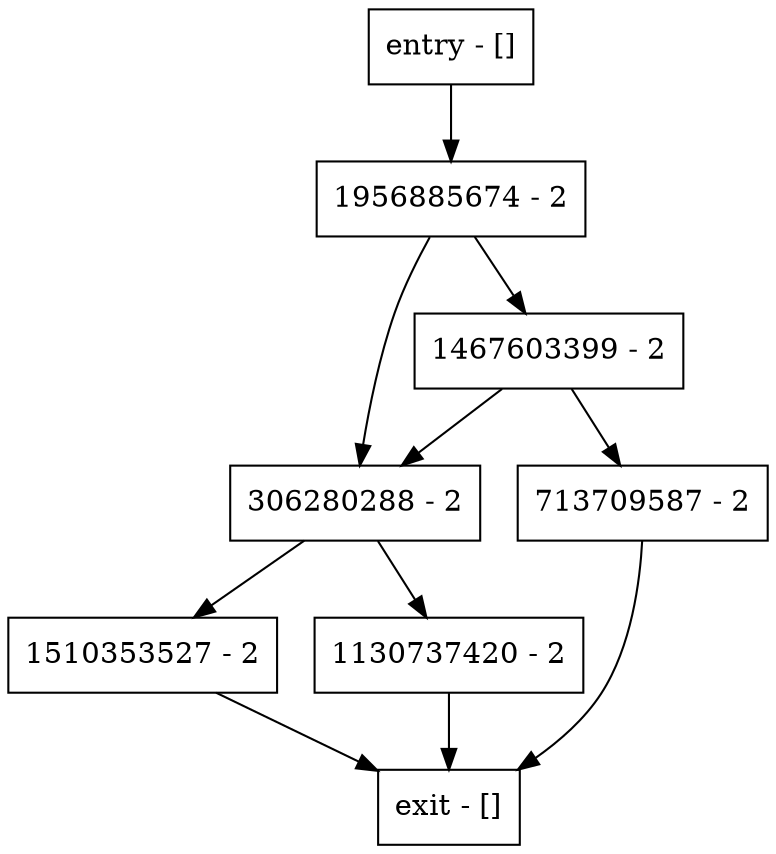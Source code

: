 digraph enqueueWrite {
node [shape=record];
1956885674 [label="1956885674 - 2"];
entry [label="entry - []"];
exit [label="exit - []"];
1467603399 [label="1467603399 - 2"];
1510353527 [label="1510353527 - 2"];
1130737420 [label="1130737420 - 2"];
306280288 [label="306280288 - 2"];
713709587 [label="713709587 - 2"];
entry;
exit;
1956885674 -> 1467603399;
1956885674 -> 306280288;
entry -> 1956885674;
1467603399 -> 306280288;
1467603399 -> 713709587;
1510353527 -> exit;
1130737420 -> exit;
306280288 -> 1510353527;
306280288 -> 1130737420;
713709587 -> exit;
}
